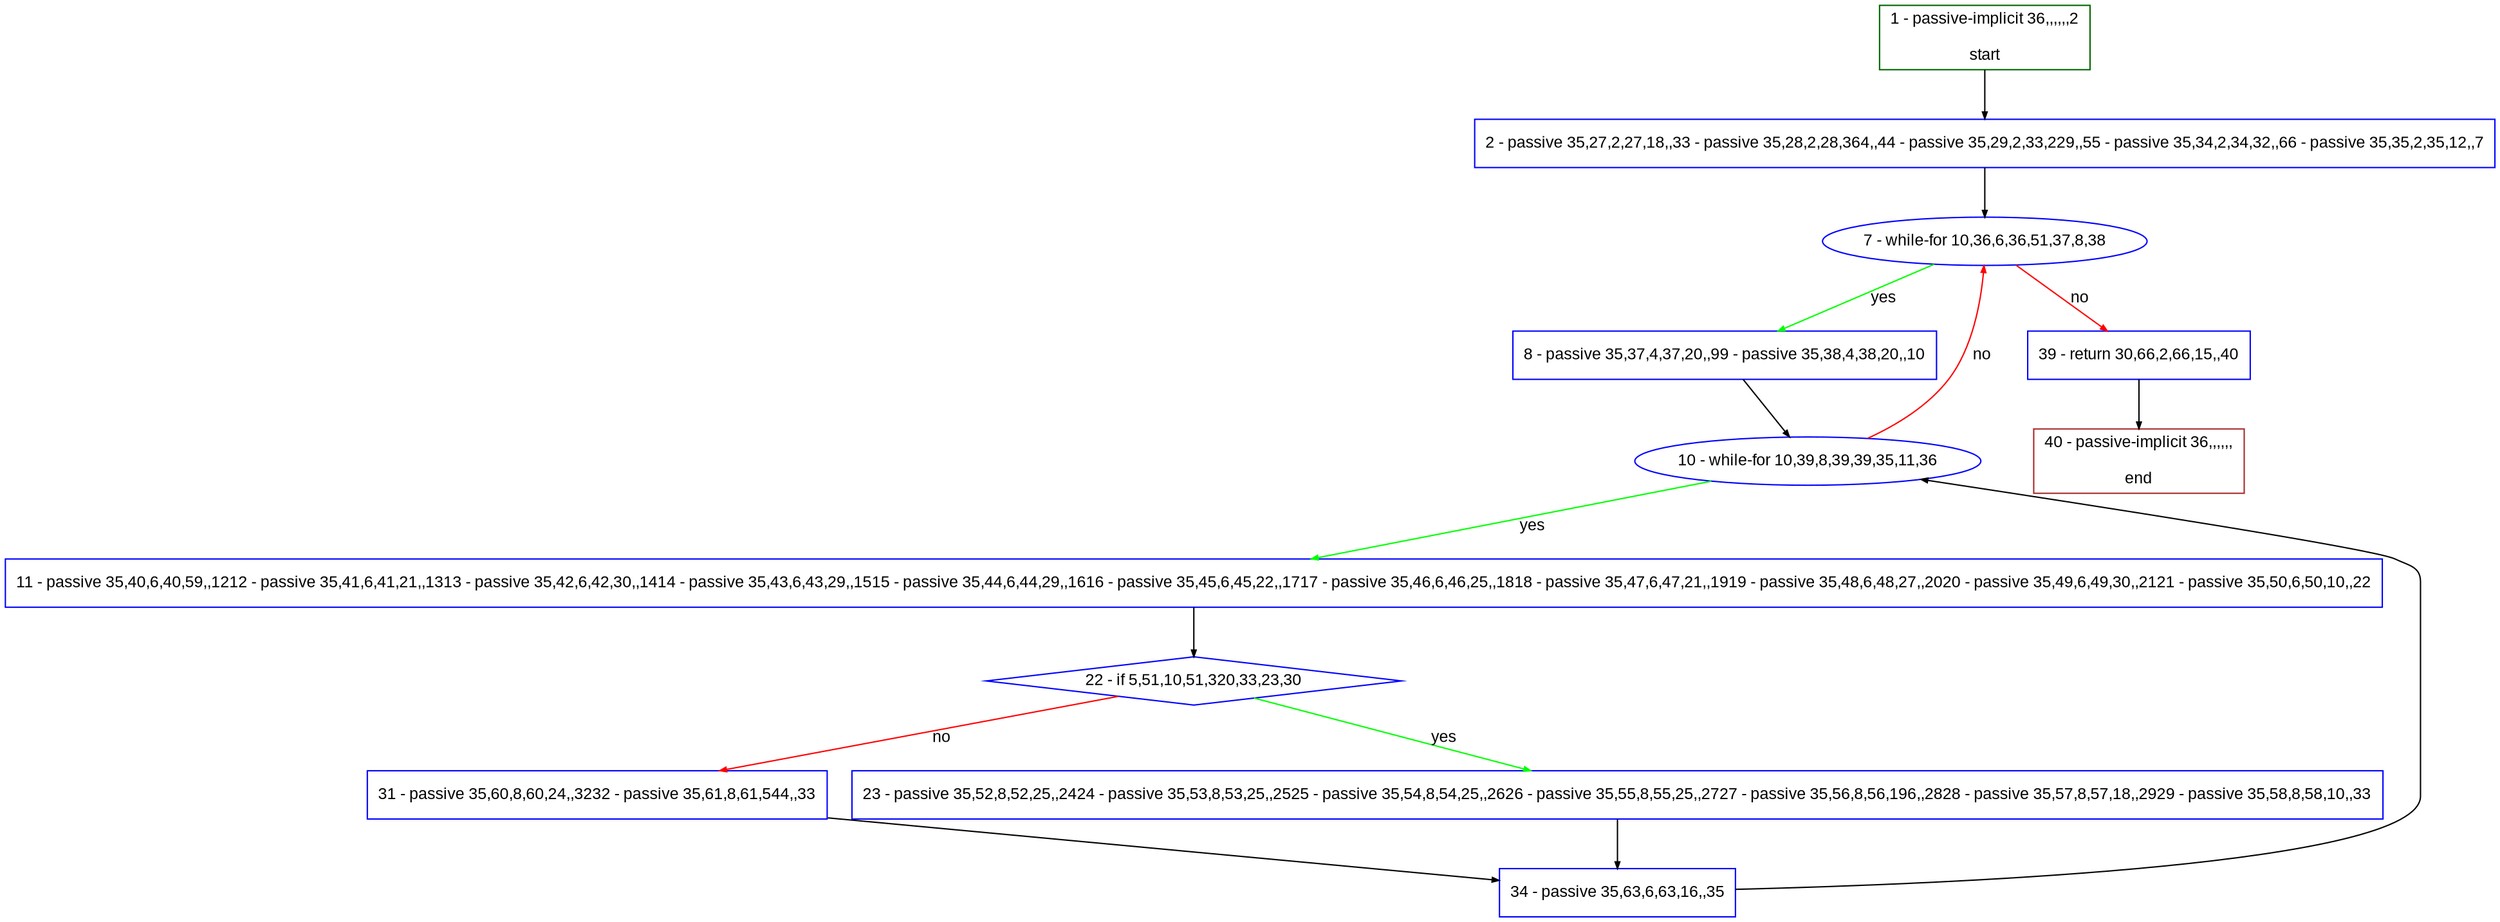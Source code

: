 digraph "" {
  graph [pack="true", label="", fontsize="12", packmode="clust", fontname="Arial", fillcolor="#FFFFCC", bgcolor="white", style="rounded,filled", compound="true"];
  node [node_initialized="no", label="", color="grey", fontsize="12", fillcolor="white", fontname="Arial", style="filled", shape="rectangle", compound="true", fixedsize="false"];
  edge [fontcolor="black", arrowhead="normal", arrowtail="none", arrowsize="0.5", ltail="", label="", color="black", fontsize="12", lhead="", fontname="Arial", dir="forward", compound="true"];
  __N1 [label="2 - passive 35,27,2,27,18,,33 - passive 35,28,2,28,364,,44 - passive 35,29,2,33,229,,55 - passive 35,34,2,34,32,,66 - passive 35,35,2,35,12,,7", color="#0000ff", fillcolor="#ffffff", style="filled", shape="box"];
  __N2 [label="1 - passive-implicit 36,,,,,,2\n\nstart", color="#006400", fillcolor="#ffffff", style="filled", shape="box"];
  __N3 [label="7 - while-for 10,36,6,36,51,37,8,38", color="#0000ff", fillcolor="#ffffff", style="filled", shape="oval"];
  __N4 [label="8 - passive 35,37,4,37,20,,99 - passive 35,38,4,38,20,,10", color="#0000ff", fillcolor="#ffffff", style="filled", shape="box"];
  __N5 [label="39 - return 30,66,2,66,15,,40", color="#0000ff", fillcolor="#ffffff", style="filled", shape="box"];
  __N6 [label="10 - while-for 10,39,8,39,39,35,11,36", color="#0000ff", fillcolor="#ffffff", style="filled", shape="oval"];
  __N7 [label="11 - passive 35,40,6,40,59,,1212 - passive 35,41,6,41,21,,1313 - passive 35,42,6,42,30,,1414 - passive 35,43,6,43,29,,1515 - passive 35,44,6,44,29,,1616 - passive 35,45,6,45,22,,1717 - passive 35,46,6,46,25,,1818 - passive 35,47,6,47,21,,1919 - passive 35,48,6,48,27,,2020 - passive 35,49,6,49,30,,2121 - passive 35,50,6,50,10,,22", color="#0000ff", fillcolor="#ffffff", style="filled", shape="box"];
  __N8 [label="22 - if 5,51,10,51,320,33,23,30", color="#0000ff", fillcolor="#ffffff", style="filled", shape="diamond"];
  __N9 [label="23 - passive 35,52,8,52,25,,2424 - passive 35,53,8,53,25,,2525 - passive 35,54,8,54,25,,2626 - passive 35,55,8,55,25,,2727 - passive 35,56,8,56,196,,2828 - passive 35,57,8,57,18,,2929 - passive 35,58,8,58,10,,33", color="#0000ff", fillcolor="#ffffff", style="filled", shape="box"];
  __N10 [label="31 - passive 35,60,8,60,24,,3232 - passive 35,61,8,61,544,,33", color="#0000ff", fillcolor="#ffffff", style="filled", shape="box"];
  __N11 [label="34 - passive 35,63,6,63,16,,35", color="#0000ff", fillcolor="#ffffff", style="filled", shape="box"];
  __N12 [label="40 - passive-implicit 36,,,,,,\n\nend", color="#a52a2a", fillcolor="#ffffff", style="filled", shape="box"];
  __N2 -> __N1 [arrowhead="normal", arrowtail="none", color="#000000", label="", dir="forward"];
  __N1 -> __N3 [arrowhead="normal", arrowtail="none", color="#000000", label="", dir="forward"];
  __N3 -> __N4 [arrowhead="normal", arrowtail="none", color="#00ff00", label="yes", dir="forward"];
  __N3 -> __N5 [arrowhead="normal", arrowtail="none", color="#ff0000", label="no", dir="forward"];
  __N4 -> __N6 [arrowhead="normal", arrowtail="none", color="#000000", label="", dir="forward"];
  __N6 -> __N3 [arrowhead="normal", arrowtail="none", color="#ff0000", label="no", dir="forward"];
  __N6 -> __N7 [arrowhead="normal", arrowtail="none", color="#00ff00", label="yes", dir="forward"];
  __N7 -> __N8 [arrowhead="normal", arrowtail="none", color="#000000", label="", dir="forward"];
  __N8 -> __N9 [arrowhead="normal", arrowtail="none", color="#00ff00", label="yes", dir="forward"];
  __N8 -> __N10 [arrowhead="normal", arrowtail="none", color="#ff0000", label="no", dir="forward"];
  __N9 -> __N11 [arrowhead="normal", arrowtail="none", color="#000000", label="", dir="forward"];
  __N10 -> __N11 [arrowhead="normal", arrowtail="none", color="#000000", label="", dir="forward"];
  __N11 -> __N6 [arrowhead="normal", arrowtail="none", color="#000000", label="", dir="forward"];
  __N5 -> __N12 [arrowhead="normal", arrowtail="none", color="#000000", label="", dir="forward"];
}
